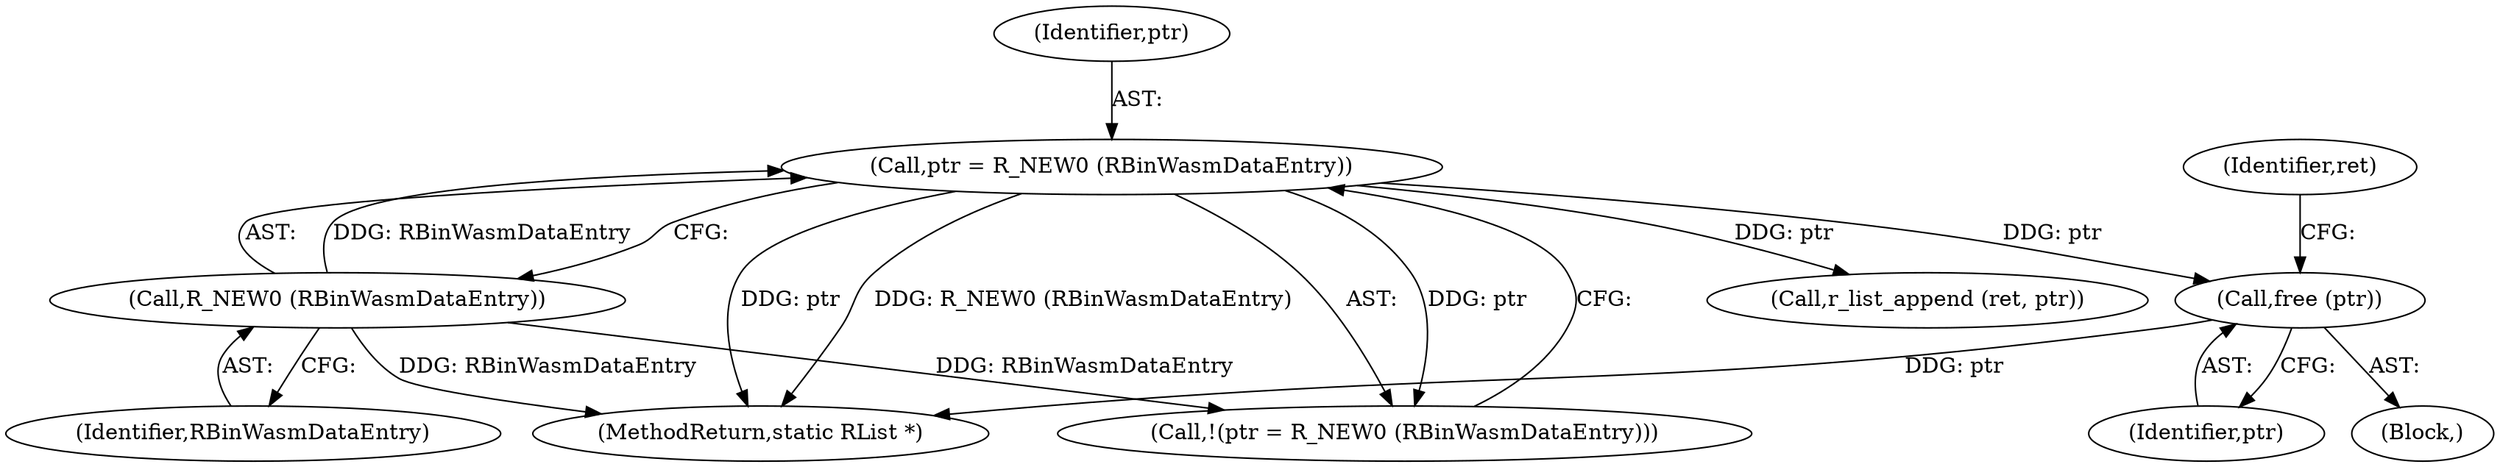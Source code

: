 digraph "0_radare2_d2632f6483a3ceb5d8e0a5fb11142c51c43978b4_0@API" {
"1000289" [label="(Call,free (ptr))"];
"1000190" [label="(Call,ptr = R_NEW0 (RBinWasmDataEntry))"];
"1000192" [label="(Call,R_NEW0 (RBinWasmDataEntry))"];
"1000292" [label="(Identifier,ret)"];
"1000192" [label="(Call,R_NEW0 (RBinWasmDataEntry))"];
"1000280" [label="(Call,r_list_append (ret, ptr))"];
"1000293" [label="(MethodReturn,static RList *)"];
"1000189" [label="(Call,!(ptr = R_NEW0 (RBinWasmDataEntry)))"];
"1000191" [label="(Identifier,ptr)"];
"1000103" [label="(Block,)"];
"1000190" [label="(Call,ptr = R_NEW0 (RBinWasmDataEntry))"];
"1000193" [label="(Identifier,RBinWasmDataEntry)"];
"1000290" [label="(Identifier,ptr)"];
"1000289" [label="(Call,free (ptr))"];
"1000289" -> "1000103"  [label="AST: "];
"1000289" -> "1000290"  [label="CFG: "];
"1000290" -> "1000289"  [label="AST: "];
"1000292" -> "1000289"  [label="CFG: "];
"1000289" -> "1000293"  [label="DDG: ptr"];
"1000190" -> "1000289"  [label="DDG: ptr"];
"1000190" -> "1000189"  [label="AST: "];
"1000190" -> "1000192"  [label="CFG: "];
"1000191" -> "1000190"  [label="AST: "];
"1000192" -> "1000190"  [label="AST: "];
"1000189" -> "1000190"  [label="CFG: "];
"1000190" -> "1000293"  [label="DDG: ptr"];
"1000190" -> "1000293"  [label="DDG: R_NEW0 (RBinWasmDataEntry)"];
"1000190" -> "1000189"  [label="DDG: ptr"];
"1000192" -> "1000190"  [label="DDG: RBinWasmDataEntry"];
"1000190" -> "1000280"  [label="DDG: ptr"];
"1000192" -> "1000193"  [label="CFG: "];
"1000193" -> "1000192"  [label="AST: "];
"1000192" -> "1000293"  [label="DDG: RBinWasmDataEntry"];
"1000192" -> "1000189"  [label="DDG: RBinWasmDataEntry"];
}

